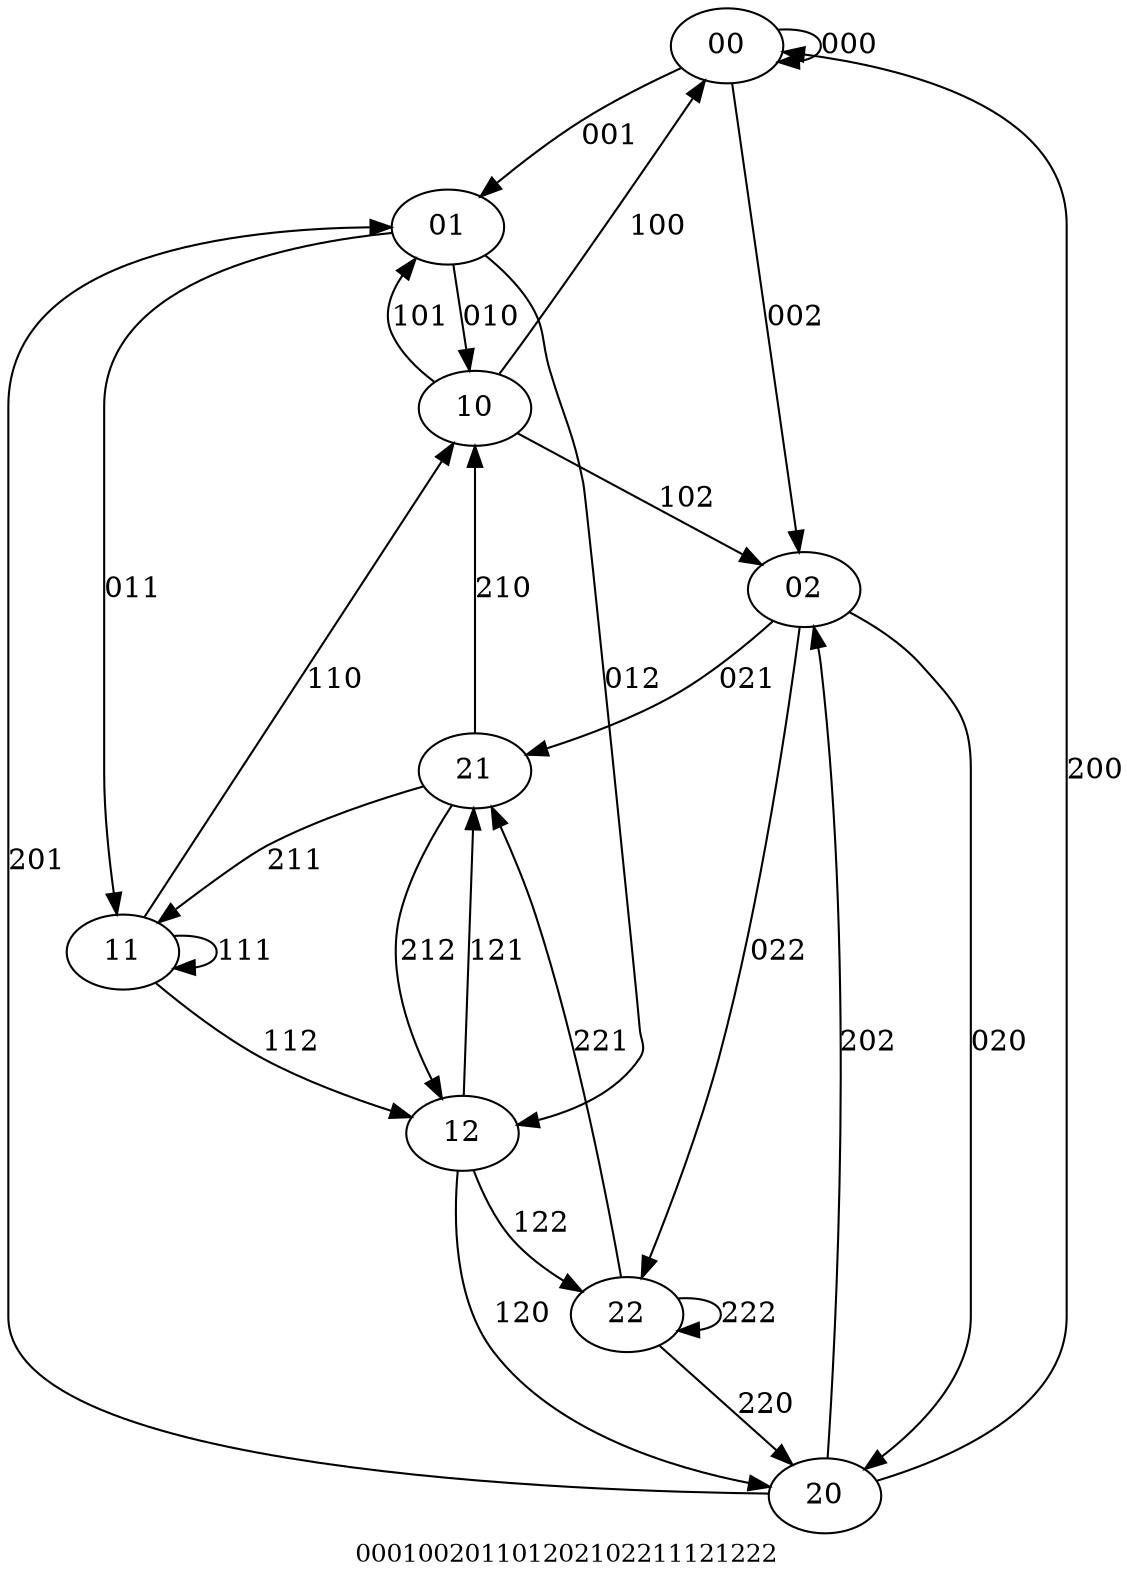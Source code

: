digraph Proyecto {
	00 [label=00]
	01 [label=01]
	10 [label=10]
	02 [label=02]
	20 [label=20]
	11 [label=11]
	12 [label=12]
	21 [label=21]
	22 [label=22]
		00 -> 00 [label=000]
		00 -> 01 [label=001]
		00 -> 02 [label=002]
		01 -> 10 [label=010]
		01 -> 11 [label=011]
		01 -> 12 [label=012]
		10 -> 00 [label=100]
		10 -> 01 [label=101]
		10 -> 02 [label=102]
		02 -> 20 [label=020]
		02 -> 21 [label=021]
		02 -> 22 [label=022]
		20 -> 00 [label=200]
		20 -> 01 [label=201]
		20 -> 02 [label=202]
		11 -> 10 [label=110]
		11 -> 11 [label=111]
		11 -> 12 [label=112]
		12 -> 20 [label=120]
		12 -> 21 [label=121]
		12 -> 22 [label=122]
		21 -> 10 [label=210]
		21 -> 11 [label=211]
		21 -> 12 [label=212]
		22 -> 20 [label=220]
		22 -> 21 [label=221]
		22 -> 22 [label=222]
label =000100201101202102211121222
fontsize=12
}